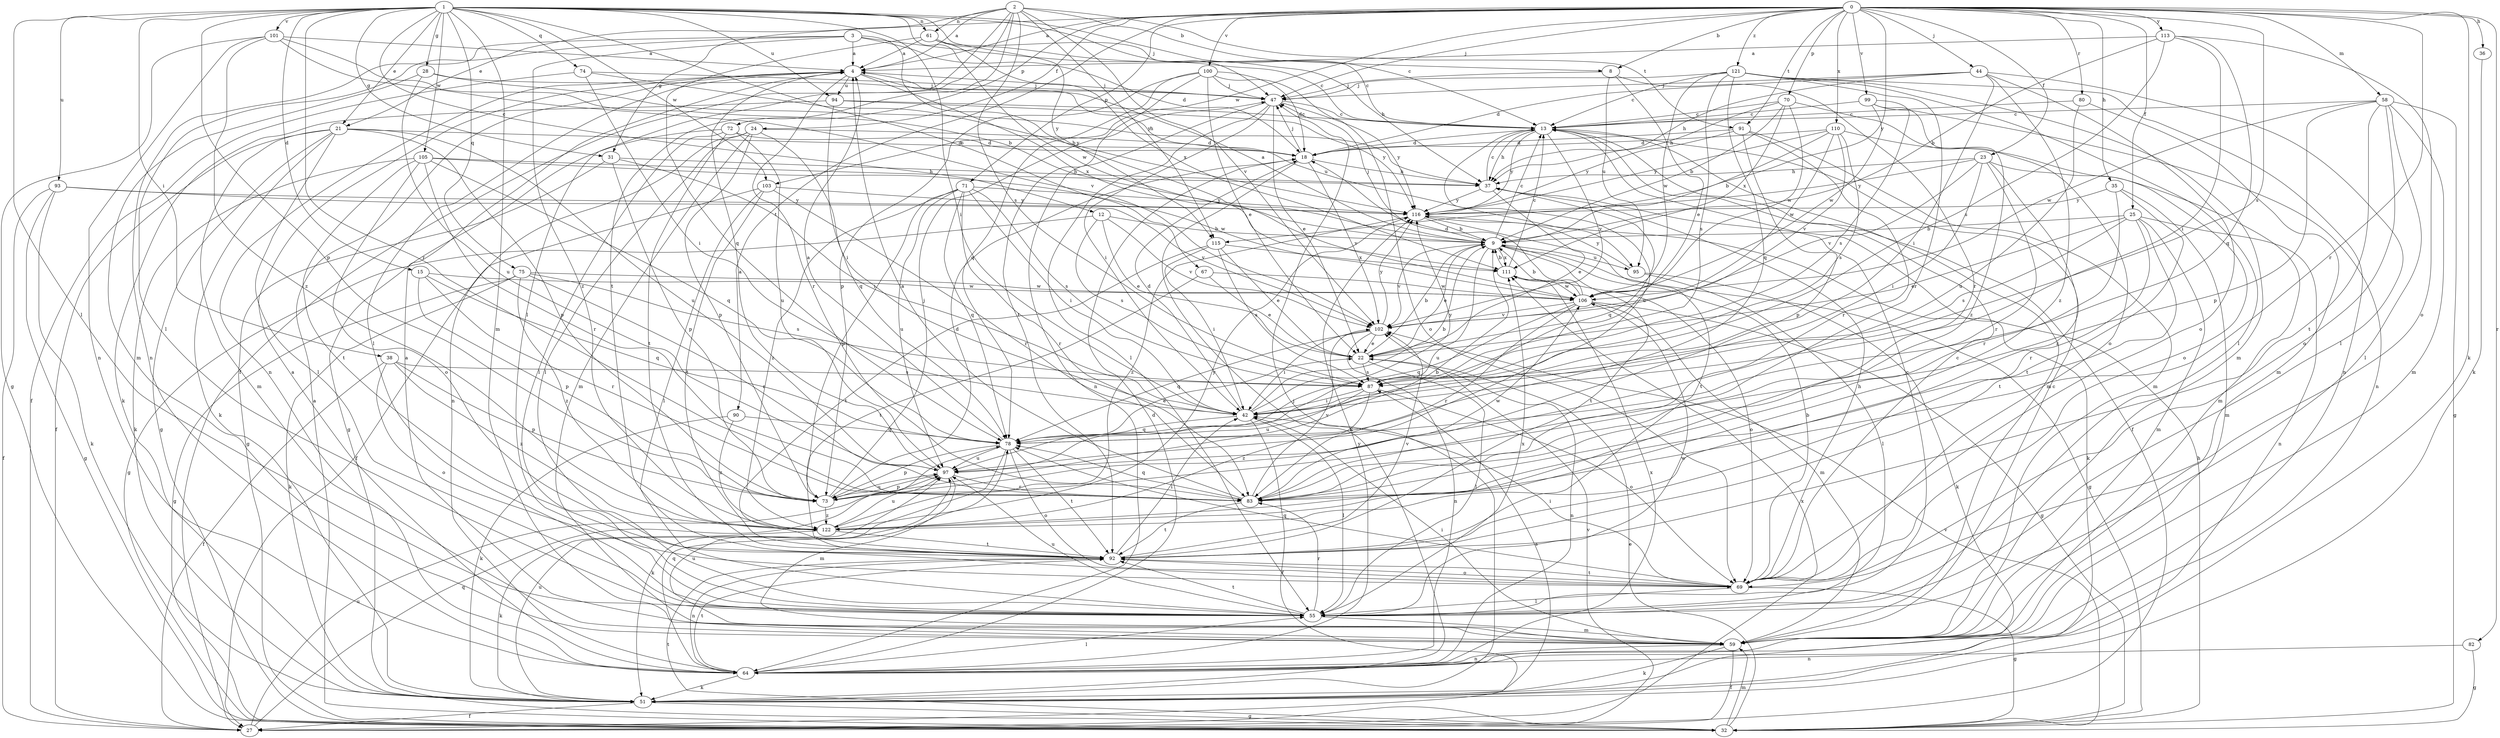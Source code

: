 strict digraph  {
0;
1;
2;
3;
4;
8;
9;
12;
13;
15;
18;
21;
22;
23;
24;
25;
27;
28;
31;
32;
35;
36;
37;
38;
42;
44;
47;
51;
55;
58;
59;
61;
64;
67;
69;
70;
71;
72;
73;
74;
75;
78;
80;
82;
83;
87;
90;
91;
92;
93;
94;
95;
97;
99;
100;
101;
102;
103;
105;
106;
110;
111;
113;
115;
116;
121;
122;
0 -> 4  [label=a];
0 -> 8  [label=b];
0 -> 21  [label=e];
0 -> 23  [label=f];
0 -> 24  [label=f];
0 -> 25  [label=f];
0 -> 35  [label=h];
0 -> 36  [label=h];
0 -> 44  [label=j];
0 -> 47  [label=j];
0 -> 51  [label=k];
0 -> 58  [label=m];
0 -> 70  [label=p];
0 -> 71  [label=p];
0 -> 72  [label=p];
0 -> 80  [label=r];
0 -> 82  [label=r];
0 -> 83  [label=r];
0 -> 87  [label=s];
0 -> 90  [label=t];
0 -> 91  [label=t];
0 -> 99  [label=v];
0 -> 100  [label=v];
0 -> 103  [label=w];
0 -> 110  [label=x];
0 -> 113  [label=y];
0 -> 115  [label=y];
0 -> 121  [label=z];
1 -> 12  [label=c];
1 -> 13  [label=c];
1 -> 15  [label=d];
1 -> 21  [label=e];
1 -> 28  [label=g];
1 -> 31  [label=g];
1 -> 38  [label=i];
1 -> 42  [label=i];
1 -> 47  [label=j];
1 -> 55  [label=l];
1 -> 59  [label=m];
1 -> 61  [label=n];
1 -> 67  [label=o];
1 -> 73  [label=p];
1 -> 74  [label=q];
1 -> 75  [label=q];
1 -> 83  [label=r];
1 -> 93  [label=u];
1 -> 94  [label=u];
1 -> 101  [label=v];
1 -> 103  [label=w];
1 -> 105  [label=w];
1 -> 106  [label=w];
1 -> 115  [label=y];
2 -> 4  [label=a];
2 -> 8  [label=b];
2 -> 27  [label=f];
2 -> 31  [label=g];
2 -> 55  [label=l];
2 -> 61  [label=n];
2 -> 87  [label=s];
2 -> 91  [label=t];
2 -> 92  [label=t];
2 -> 102  [label=v];
2 -> 115  [label=y];
3 -> 4  [label=a];
3 -> 9  [label=b];
3 -> 13  [label=c];
3 -> 18  [label=d];
3 -> 55  [label=l];
3 -> 64  [label=n];
3 -> 122  [label=z];
4 -> 47  [label=j];
4 -> 55  [label=l];
4 -> 64  [label=n];
4 -> 83  [label=r];
4 -> 94  [label=u];
4 -> 95  [label=u];
4 -> 111  [label=x];
8 -> 22  [label=e];
8 -> 47  [label=j];
8 -> 83  [label=r];
8 -> 95  [label=u];
9 -> 4  [label=a];
9 -> 13  [label=c];
9 -> 22  [label=e];
9 -> 32  [label=g];
9 -> 47  [label=j];
9 -> 92  [label=t];
9 -> 95  [label=u];
9 -> 97  [label=u];
9 -> 102  [label=v];
9 -> 111  [label=x];
12 -> 9  [label=b];
12 -> 22  [label=e];
12 -> 32  [label=g];
12 -> 87  [label=s];
12 -> 102  [label=v];
13 -> 18  [label=d];
13 -> 27  [label=f];
13 -> 37  [label=h];
13 -> 59  [label=m];
13 -> 97  [label=u];
13 -> 102  [label=v];
13 -> 116  [label=y];
15 -> 73  [label=p];
15 -> 78  [label=q];
15 -> 83  [label=r];
15 -> 106  [label=w];
18 -> 37  [label=h];
18 -> 47  [label=j];
18 -> 51  [label=k];
18 -> 102  [label=v];
21 -> 18  [label=d];
21 -> 27  [label=f];
21 -> 32  [label=g];
21 -> 51  [label=k];
21 -> 55  [label=l];
21 -> 59  [label=m];
21 -> 73  [label=p];
21 -> 97  [label=u];
22 -> 9  [label=b];
22 -> 55  [label=l];
22 -> 64  [label=n];
22 -> 87  [label=s];
23 -> 37  [label=h];
23 -> 42  [label=i];
23 -> 59  [label=m];
23 -> 83  [label=r];
23 -> 102  [label=v];
23 -> 116  [label=y];
23 -> 122  [label=z];
24 -> 18  [label=d];
24 -> 55  [label=l];
24 -> 59  [label=m];
24 -> 64  [label=n];
24 -> 73  [label=p];
24 -> 78  [label=q];
25 -> 9  [label=b];
25 -> 22  [label=e];
25 -> 59  [label=m];
25 -> 64  [label=n];
25 -> 83  [label=r];
25 -> 87  [label=s];
25 -> 92  [label=t];
27 -> 78  [label=q];
27 -> 97  [label=u];
27 -> 102  [label=v];
27 -> 111  [label=x];
28 -> 37  [label=h];
28 -> 47  [label=j];
28 -> 59  [label=m];
28 -> 97  [label=u];
31 -> 32  [label=g];
31 -> 37  [label=h];
31 -> 42  [label=i];
31 -> 73  [label=p];
32 -> 4  [label=a];
32 -> 22  [label=e];
32 -> 37  [label=h];
32 -> 59  [label=m];
32 -> 92  [label=t];
32 -> 102  [label=v];
35 -> 59  [label=m];
35 -> 83  [label=r];
35 -> 92  [label=t];
35 -> 116  [label=y];
36 -> 51  [label=k];
37 -> 13  [label=c];
37 -> 22  [label=e];
37 -> 78  [label=q];
37 -> 116  [label=y];
38 -> 27  [label=f];
38 -> 69  [label=o];
38 -> 73  [label=p];
38 -> 87  [label=s];
38 -> 122  [label=z];
42 -> 9  [label=b];
42 -> 18  [label=d];
42 -> 27  [label=f];
42 -> 55  [label=l];
42 -> 78  [label=q];
42 -> 116  [label=y];
44 -> 18  [label=d];
44 -> 37  [label=h];
44 -> 42  [label=i];
44 -> 47  [label=j];
44 -> 55  [label=l];
44 -> 69  [label=o];
44 -> 122  [label=z];
47 -> 13  [label=c];
47 -> 22  [label=e];
47 -> 42  [label=i];
47 -> 55  [label=l];
47 -> 64  [label=n];
47 -> 116  [label=y];
51 -> 27  [label=f];
51 -> 32  [label=g];
51 -> 47  [label=j];
51 -> 87  [label=s];
51 -> 97  [label=u];
55 -> 13  [label=c];
55 -> 59  [label=m];
55 -> 83  [label=r];
55 -> 92  [label=t];
55 -> 97  [label=u];
55 -> 106  [label=w];
55 -> 111  [label=x];
58 -> 13  [label=c];
58 -> 32  [label=g];
58 -> 55  [label=l];
58 -> 59  [label=m];
58 -> 69  [label=o];
58 -> 73  [label=p];
58 -> 92  [label=t];
58 -> 106  [label=w];
59 -> 4  [label=a];
59 -> 13  [label=c];
59 -> 27  [label=f];
59 -> 42  [label=i];
59 -> 51  [label=k];
59 -> 64  [label=n];
59 -> 97  [label=u];
61 -> 4  [label=a];
61 -> 13  [label=c];
61 -> 37  [label=h];
61 -> 78  [label=q];
61 -> 111  [label=x];
64 -> 4  [label=a];
64 -> 18  [label=d];
64 -> 51  [label=k];
64 -> 55  [label=l];
64 -> 78  [label=q];
64 -> 92  [label=t];
64 -> 111  [label=x];
64 -> 116  [label=y];
67 -> 22  [label=e];
67 -> 92  [label=t];
67 -> 106  [label=w];
69 -> 9  [label=b];
69 -> 13  [label=c];
69 -> 32  [label=g];
69 -> 37  [label=h];
69 -> 42  [label=i];
69 -> 55  [label=l];
69 -> 78  [label=q];
69 -> 92  [label=t];
70 -> 9  [label=b];
70 -> 13  [label=c];
70 -> 37  [label=h];
70 -> 69  [label=o];
70 -> 106  [label=w];
70 -> 111  [label=x];
71 -> 42  [label=i];
71 -> 73  [label=p];
71 -> 78  [label=q];
71 -> 83  [label=r];
71 -> 87  [label=s];
71 -> 97  [label=u];
71 -> 116  [label=y];
71 -> 122  [label=z];
72 -> 18  [label=d];
72 -> 32  [label=g];
72 -> 55  [label=l];
72 -> 92  [label=t];
72 -> 97  [label=u];
73 -> 9  [label=b];
73 -> 18  [label=d];
73 -> 47  [label=j];
73 -> 97  [label=u];
73 -> 122  [label=z];
74 -> 27  [label=f];
74 -> 42  [label=i];
74 -> 47  [label=j];
74 -> 116  [label=y];
75 -> 32  [label=g];
75 -> 51  [label=k];
75 -> 83  [label=r];
75 -> 87  [label=s];
75 -> 106  [label=w];
75 -> 122  [label=z];
78 -> 4  [label=a];
78 -> 22  [label=e];
78 -> 51  [label=k];
78 -> 69  [label=o];
78 -> 73  [label=p];
78 -> 92  [label=t];
78 -> 97  [label=u];
80 -> 13  [label=c];
80 -> 59  [label=m];
80 -> 97  [label=u];
82 -> 32  [label=g];
82 -> 64  [label=n];
83 -> 4  [label=a];
83 -> 78  [label=q];
83 -> 92  [label=t];
83 -> 102  [label=v];
83 -> 106  [label=w];
87 -> 42  [label=i];
87 -> 69  [label=o];
87 -> 97  [label=u];
87 -> 122  [label=z];
90 -> 51  [label=k];
90 -> 78  [label=q];
90 -> 122  [label=z];
91 -> 18  [label=d];
91 -> 59  [label=m];
91 -> 73  [label=p];
91 -> 83  [label=r];
91 -> 116  [label=y];
92 -> 42  [label=i];
92 -> 64  [label=n];
92 -> 69  [label=o];
92 -> 102  [label=v];
93 -> 27  [label=f];
93 -> 32  [label=g];
93 -> 51  [label=k];
93 -> 102  [label=v];
93 -> 116  [label=y];
94 -> 13  [label=c];
94 -> 42  [label=i];
94 -> 51  [label=k];
94 -> 116  [label=y];
95 -> 51  [label=k];
95 -> 55  [label=l];
95 -> 116  [label=y];
97 -> 4  [label=a];
97 -> 59  [label=m];
97 -> 73  [label=p];
97 -> 83  [label=r];
99 -> 13  [label=c];
99 -> 64  [label=n];
99 -> 87  [label=s];
99 -> 106  [label=w];
99 -> 122  [label=z];
100 -> 18  [label=d];
100 -> 22  [label=e];
100 -> 47  [label=j];
100 -> 69  [label=o];
100 -> 73  [label=p];
100 -> 78  [label=q];
100 -> 92  [label=t];
101 -> 4  [label=a];
101 -> 9  [label=b];
101 -> 32  [label=g];
101 -> 64  [label=n];
101 -> 102  [label=v];
101 -> 122  [label=z];
102 -> 22  [label=e];
102 -> 42  [label=i];
102 -> 64  [label=n];
102 -> 78  [label=q];
102 -> 116  [label=y];
103 -> 27  [label=f];
103 -> 55  [label=l];
103 -> 83  [label=r];
103 -> 92  [label=t];
103 -> 116  [label=y];
105 -> 37  [label=h];
105 -> 51  [label=k];
105 -> 69  [label=o];
105 -> 78  [label=q];
105 -> 83  [label=r];
105 -> 92  [label=t];
105 -> 106  [label=w];
106 -> 9  [label=b];
106 -> 18  [label=d];
106 -> 32  [label=g];
106 -> 59  [label=m];
106 -> 78  [label=q];
106 -> 83  [label=r];
106 -> 102  [label=v];
110 -> 9  [label=b];
110 -> 18  [label=d];
110 -> 69  [label=o];
110 -> 87  [label=s];
110 -> 102  [label=v];
110 -> 106  [label=w];
110 -> 116  [label=y];
111 -> 9  [label=b];
111 -> 13  [label=c];
111 -> 69  [label=o];
111 -> 106  [label=w];
113 -> 4  [label=a];
113 -> 9  [label=b];
113 -> 42  [label=i];
113 -> 69  [label=o];
113 -> 78  [label=q];
113 -> 87  [label=s];
115 -> 22  [label=e];
115 -> 42  [label=i];
115 -> 87  [label=s];
115 -> 92  [label=t];
115 -> 111  [label=x];
116 -> 9  [label=b];
116 -> 51  [label=k];
116 -> 92  [label=t];
116 -> 122  [label=z];
121 -> 13  [label=c];
121 -> 47  [label=j];
121 -> 55  [label=l];
121 -> 59  [label=m];
121 -> 64  [label=n];
121 -> 78  [label=q];
121 -> 83  [label=r];
121 -> 87  [label=s];
121 -> 106  [label=w];
122 -> 51  [label=k];
122 -> 92  [label=t];
122 -> 97  [label=u];
122 -> 116  [label=y];
}
